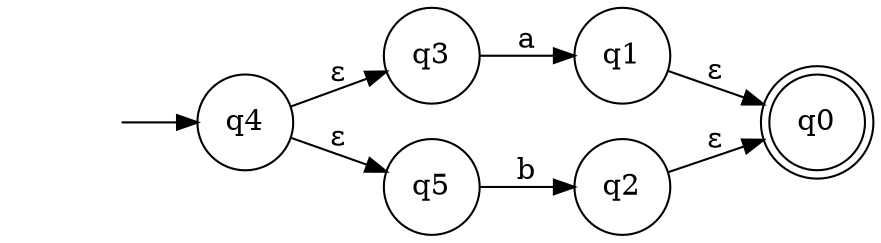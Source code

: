 digraph NFA { 
rankdir=LR; 
node [ shape = none]; ""; 
node [ shape = doublecircle]; q0; 
node [ shape = circle];
"" -> q4;
q4 -> q3 [ label = "ε" ];
q4 -> q5 [ label = "ε" ];
q3 -> q1 [ label = "a" ];
q1 -> q0 [ label = "ε" ];
q5 -> q2 [ label = "b" ];
q2 -> q0 [ label = "ε" ];
}
